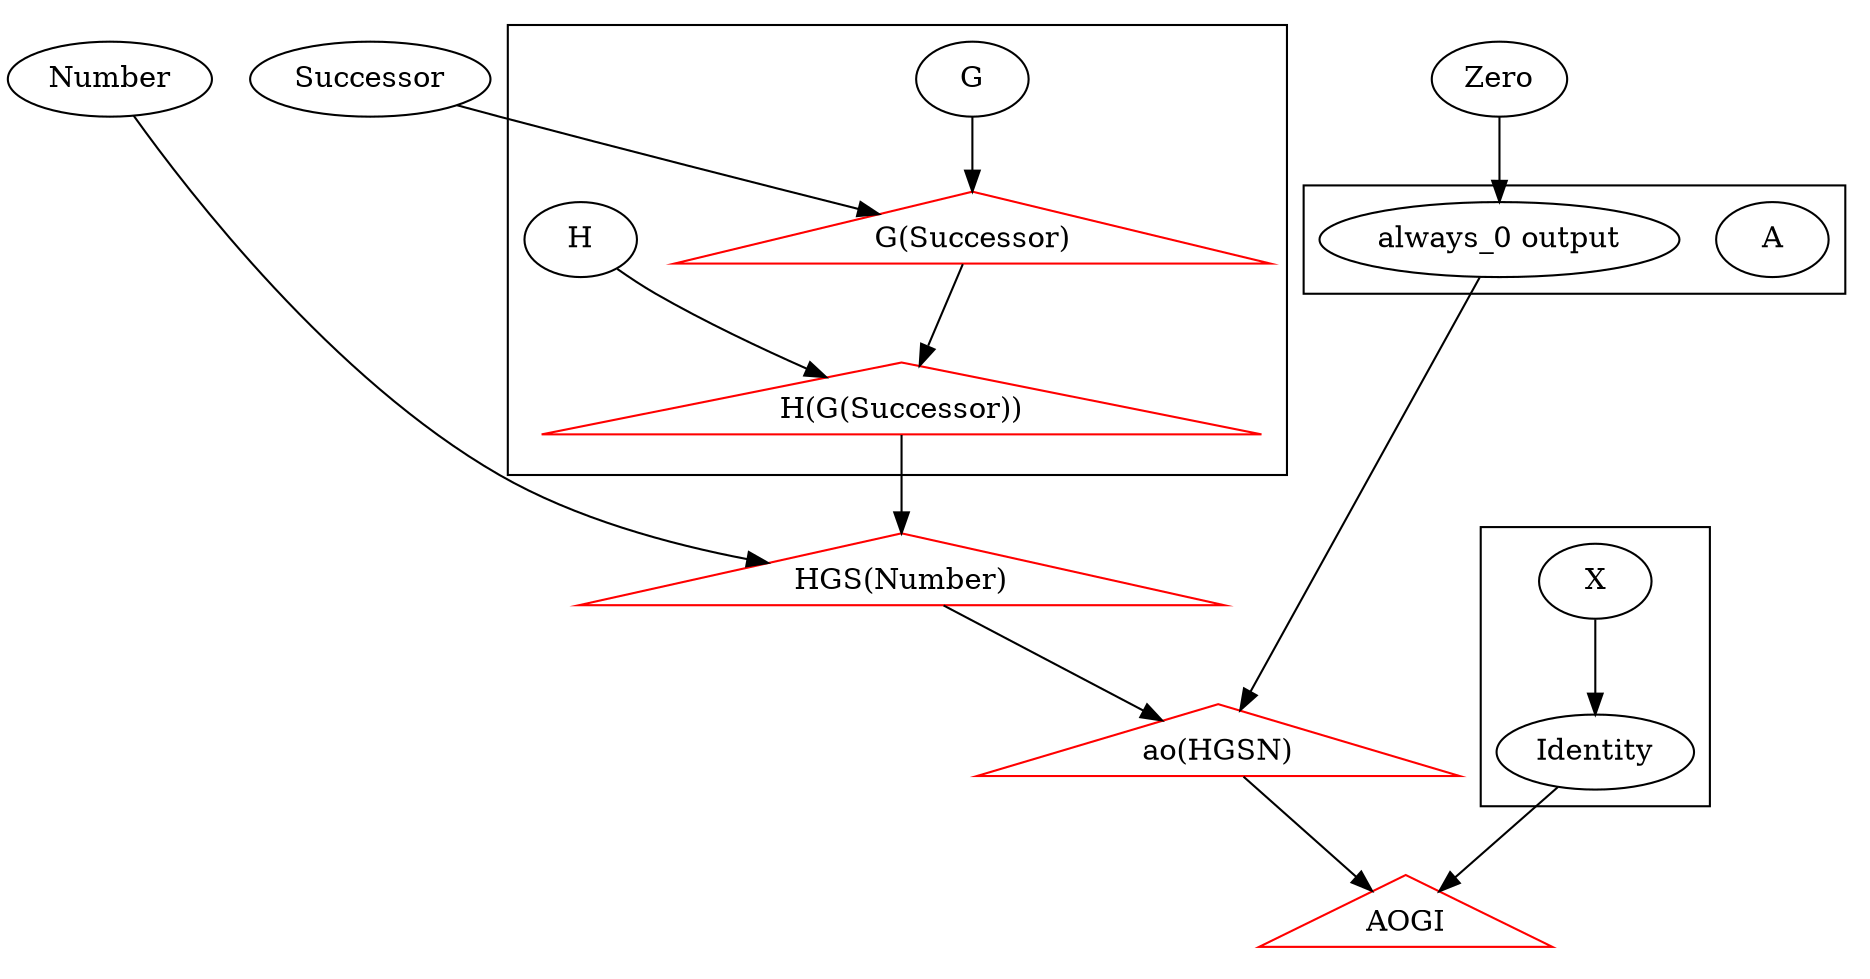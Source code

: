digraph {
    subgraph {rank=min;
     Number;
    Successor;
    Zero;}

    subgraph cluster_main_lambda {
        rank=same;
        G;H;
        
        "G(Successor)" [shape=triangle,color=red];
        {G;Successor;} -> "G(Successor)";
        
        "H(G(Successor))" [shape=triangle,color=red];
        {H,"G(Successor)"} -> "H(G(Successor))"
    }

    subgraph cluster_always_0 {
        A;
        Zero -> "always_0 output"
    }

    "HGS(Number)" [shape=triangle,color=red];
    {"H(G(Successor))";Number;} -> "HGS(Number)";
    
    "ao(HGSN)" [shape=triangle,color=red];
    {"HGS(Number)";"always_0 output";} -> "ao(HGSN)"

    subgraph cluster_identity {
        X -> Identity
    }

    "AOGI" [shape=triangle,color=red];
    {"ao(HGSN)";Identity;} -> "AOGI"  

}
